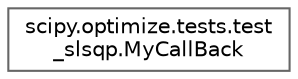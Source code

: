 digraph "Graphical Class Hierarchy"
{
 // LATEX_PDF_SIZE
  bgcolor="transparent";
  edge [fontname=Helvetica,fontsize=10,labelfontname=Helvetica,labelfontsize=10];
  node [fontname=Helvetica,fontsize=10,shape=box,height=0.2,width=0.4];
  rankdir="LR";
  Node0 [id="Node000000",label="scipy.optimize.tests.test\l_slsqp.MyCallBack",height=0.2,width=0.4,color="grey40", fillcolor="white", style="filled",URL="$df/d08/classscipy_1_1optimize_1_1tests_1_1test__slsqp_1_1MyCallBack.html",tooltip=" "];
}
